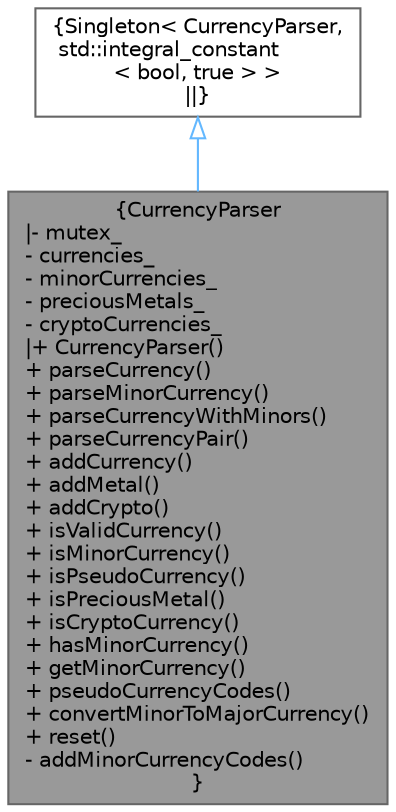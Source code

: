 digraph "CurrencyParser"
{
 // INTERACTIVE_SVG=YES
 // LATEX_PDF_SIZE
  bgcolor="transparent";
  edge [fontname=Helvetica,fontsize=10,labelfontname=Helvetica,labelfontsize=10];
  node [fontname=Helvetica,fontsize=10,shape=box,height=0.2,width=0.4];
  Node1 [label="{CurrencyParser\n|- mutex_\l- currencies_\l- minorCurrencies_\l- preciousMetals_\l- cryptoCurrencies_\l|+ CurrencyParser()\l+ parseCurrency()\l+ parseMinorCurrency()\l+ parseCurrencyWithMinors()\l+ parseCurrencyPair()\l+ addCurrency()\l+ addMetal()\l+ addCrypto()\l+ isValidCurrency()\l+ isMinorCurrency()\l+ isPseudoCurrency()\l+ isPreciousMetal()\l+ isCryptoCurrency()\l+ hasMinorCurrency()\l+ getMinorCurrency()\l+ pseudoCurrencyCodes()\l+ convertMinorToMajorCurrency()\l+ reset()\l- addMinorCurrencyCodes()\l}",height=0.2,width=0.4,color="gray40", fillcolor="grey60", style="filled", fontcolor="black",tooltip=" "];
  Node2 -> Node1 [dir="back",color="steelblue1",style="solid",arrowtail="onormal"];
  Node2 [label="{Singleton\< CurrencyParser,\l std::integral_constant\l\< bool, true \> \>\n||}",height=0.2,width=0.4,color="gray40", fillcolor="white", style="filled",tooltip=" "];
}

